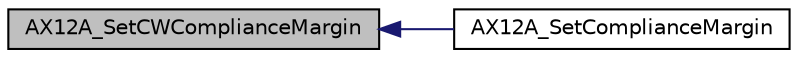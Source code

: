 digraph "AX12A_SetCWComplianceMargin"
{
  edge [fontname="Helvetica",fontsize="10",labelfontname="Helvetica",labelfontsize="10"];
  node [fontname="Helvetica",fontsize="10",shape=record];
  rankdir="LR";
  Node10 [label="AX12A_SetCWComplianceMargin",height=0.2,width=0.4,color="black", fillcolor="grey75", style="filled", fontcolor="black"];
  Node10 -> Node11 [dir="back",color="midnightblue",fontsize="10",style="solid",fontname="Helvetica"];
  Node11 [label="AX12A_SetComplianceMargin",height=0.2,width=0.4,color="black", fillcolor="white", style="filled",URL="$group___a_x12_a_header.html#gaaf85e6a41b8503fdef180d5ff0b9cf20",tooltip="Sets both the CW and CCW compliance margin. "];
}
